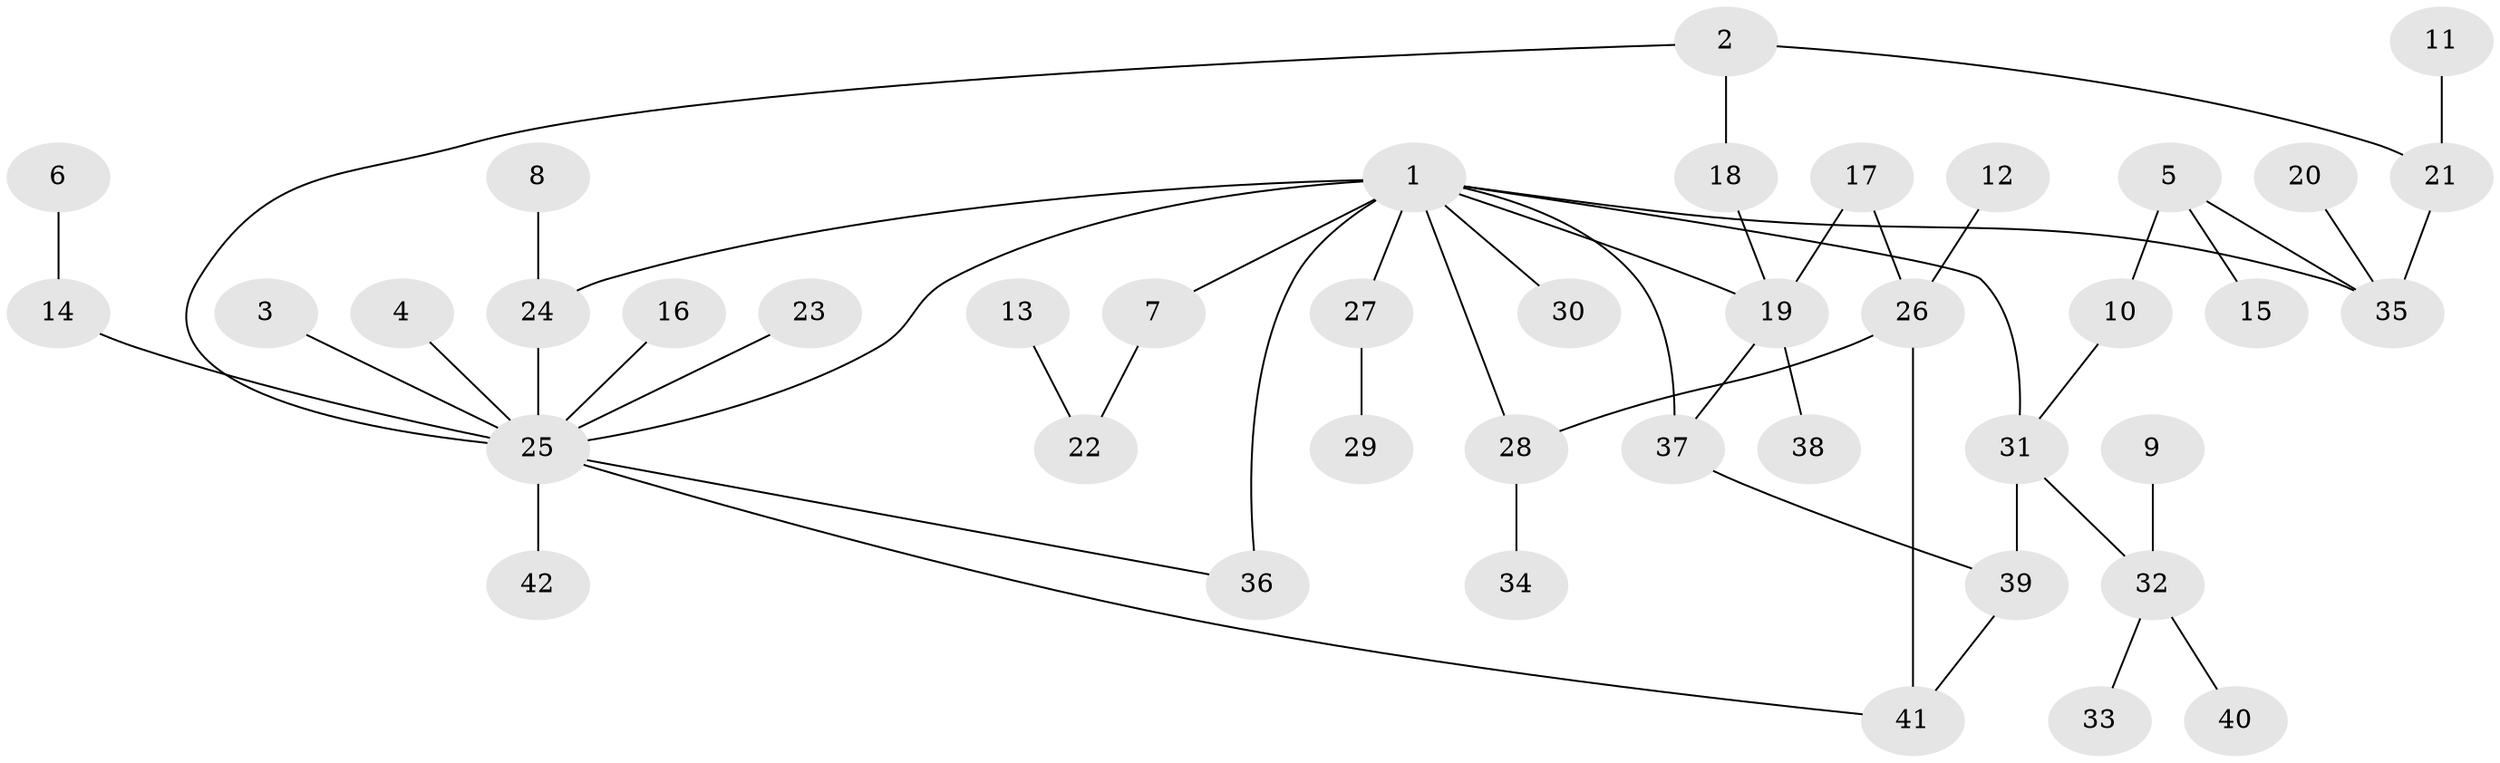 // original degree distribution, {9: 0.011904761904761904, 5: 0.023809523809523808, 4: 0.07142857142857142, 8: 0.023809523809523808, 3: 0.19047619047619047, 2: 0.25, 6: 0.011904761904761904, 1: 0.4166666666666667}
// Generated by graph-tools (version 1.1) at 2025/25/03/09/25 03:25:30]
// undirected, 42 vertices, 51 edges
graph export_dot {
graph [start="1"]
  node [color=gray90,style=filled];
  1;
  2;
  3;
  4;
  5;
  6;
  7;
  8;
  9;
  10;
  11;
  12;
  13;
  14;
  15;
  16;
  17;
  18;
  19;
  20;
  21;
  22;
  23;
  24;
  25;
  26;
  27;
  28;
  29;
  30;
  31;
  32;
  33;
  34;
  35;
  36;
  37;
  38;
  39;
  40;
  41;
  42;
  1 -- 7 [weight=1.0];
  1 -- 19 [weight=1.0];
  1 -- 24 [weight=1.0];
  1 -- 25 [weight=1.0];
  1 -- 27 [weight=1.0];
  1 -- 28 [weight=1.0];
  1 -- 30 [weight=1.0];
  1 -- 31 [weight=1.0];
  1 -- 35 [weight=1.0];
  1 -- 36 [weight=2.0];
  1 -- 37 [weight=1.0];
  2 -- 18 [weight=1.0];
  2 -- 21 [weight=1.0];
  2 -- 25 [weight=1.0];
  3 -- 25 [weight=1.0];
  4 -- 25 [weight=2.0];
  5 -- 10 [weight=1.0];
  5 -- 15 [weight=1.0];
  5 -- 35 [weight=1.0];
  6 -- 14 [weight=1.0];
  7 -- 22 [weight=1.0];
  8 -- 24 [weight=1.0];
  9 -- 32 [weight=1.0];
  10 -- 31 [weight=1.0];
  11 -- 21 [weight=1.0];
  12 -- 26 [weight=1.0];
  13 -- 22 [weight=1.0];
  14 -- 25 [weight=1.0];
  16 -- 25 [weight=1.0];
  17 -- 19 [weight=1.0];
  17 -- 26 [weight=1.0];
  18 -- 19 [weight=1.0];
  19 -- 37 [weight=1.0];
  19 -- 38 [weight=1.0];
  20 -- 35 [weight=1.0];
  21 -- 35 [weight=1.0];
  23 -- 25 [weight=1.0];
  24 -- 25 [weight=1.0];
  25 -- 36 [weight=1.0];
  25 -- 41 [weight=1.0];
  25 -- 42 [weight=1.0];
  26 -- 28 [weight=1.0];
  26 -- 41 [weight=1.0];
  27 -- 29 [weight=1.0];
  28 -- 34 [weight=1.0];
  31 -- 32 [weight=1.0];
  31 -- 39 [weight=1.0];
  32 -- 33 [weight=1.0];
  32 -- 40 [weight=1.0];
  37 -- 39 [weight=1.0];
  39 -- 41 [weight=1.0];
}
